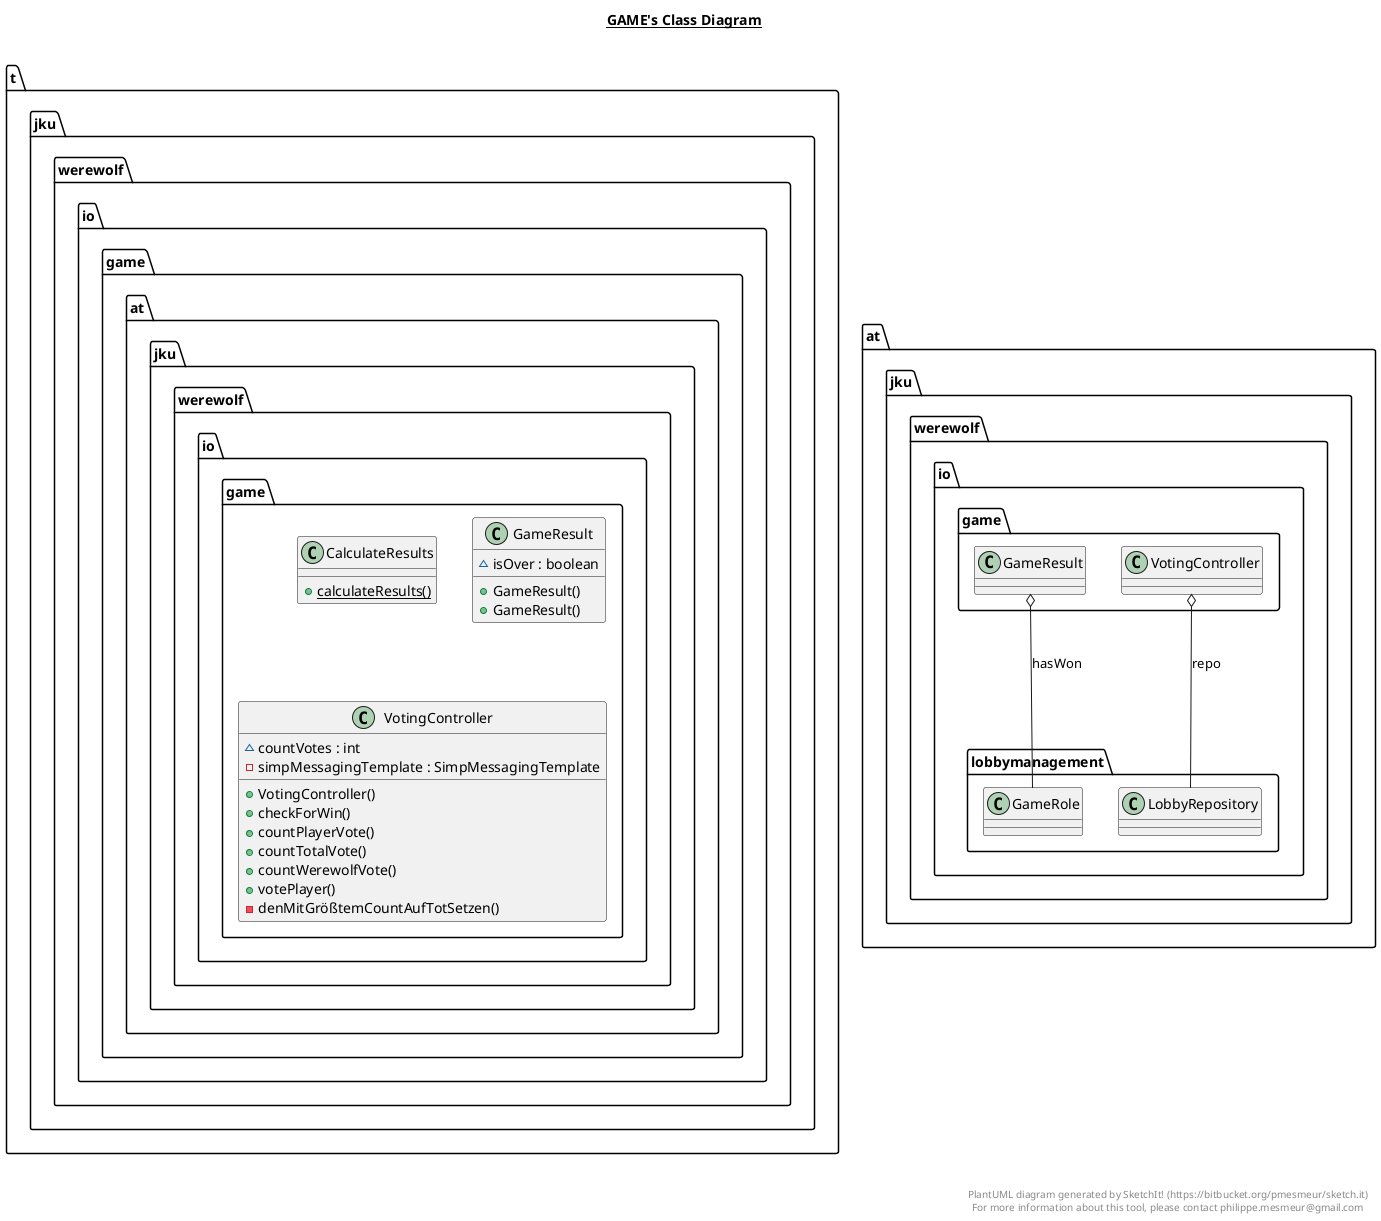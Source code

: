 @startuml

title __GAME's Class Diagram__\n


    namespace t.jku.werewolf.io {
      namespace game {
        class at.jku.werewolf.io.game.CalculateResults {
            {static} + calculateResults()
        }
      }
    }

  


    namespace t.jku.werewolf.io {
      namespace game {
        class at.jku.werewolf.io.game.GameResult {
            ~ isOver : boolean
            + GameResult()
            + GameResult()
        }
      }

  }
  


    namespace t.jku.werewolf.io {
      namespace game {
        class at.jku.werewolf.io.game.VotingController {
            ~ countVotes : int
            - simpMessagingTemplate : SimpMessagingTemplate
            + VotingController()
            + checkForWin()
            + countPlayerVote()
            + countTotalVote()
            + countWerewolfVote()
            + votePlayer()
            - denMitGrößtemCountAufTotSetzen()
        }
      }
    }

  

  at.jku.werewolf.io.game.GameResult o-- at.jku.werewolf.io.lobbymanagement.GameRole : hasWon
  at.jku.werewolf.io.game.VotingController o-- at.jku.werewolf.io.lobbymanagement.LobbyRepository : repo


right footer


PlantUML diagram generated by SketchIt! (https://bitbucket.org/pmesmeur/sketch.it)
For more information about this tool, please contact philippe.mesmeur@gmail.com
endfooter

@enduml
